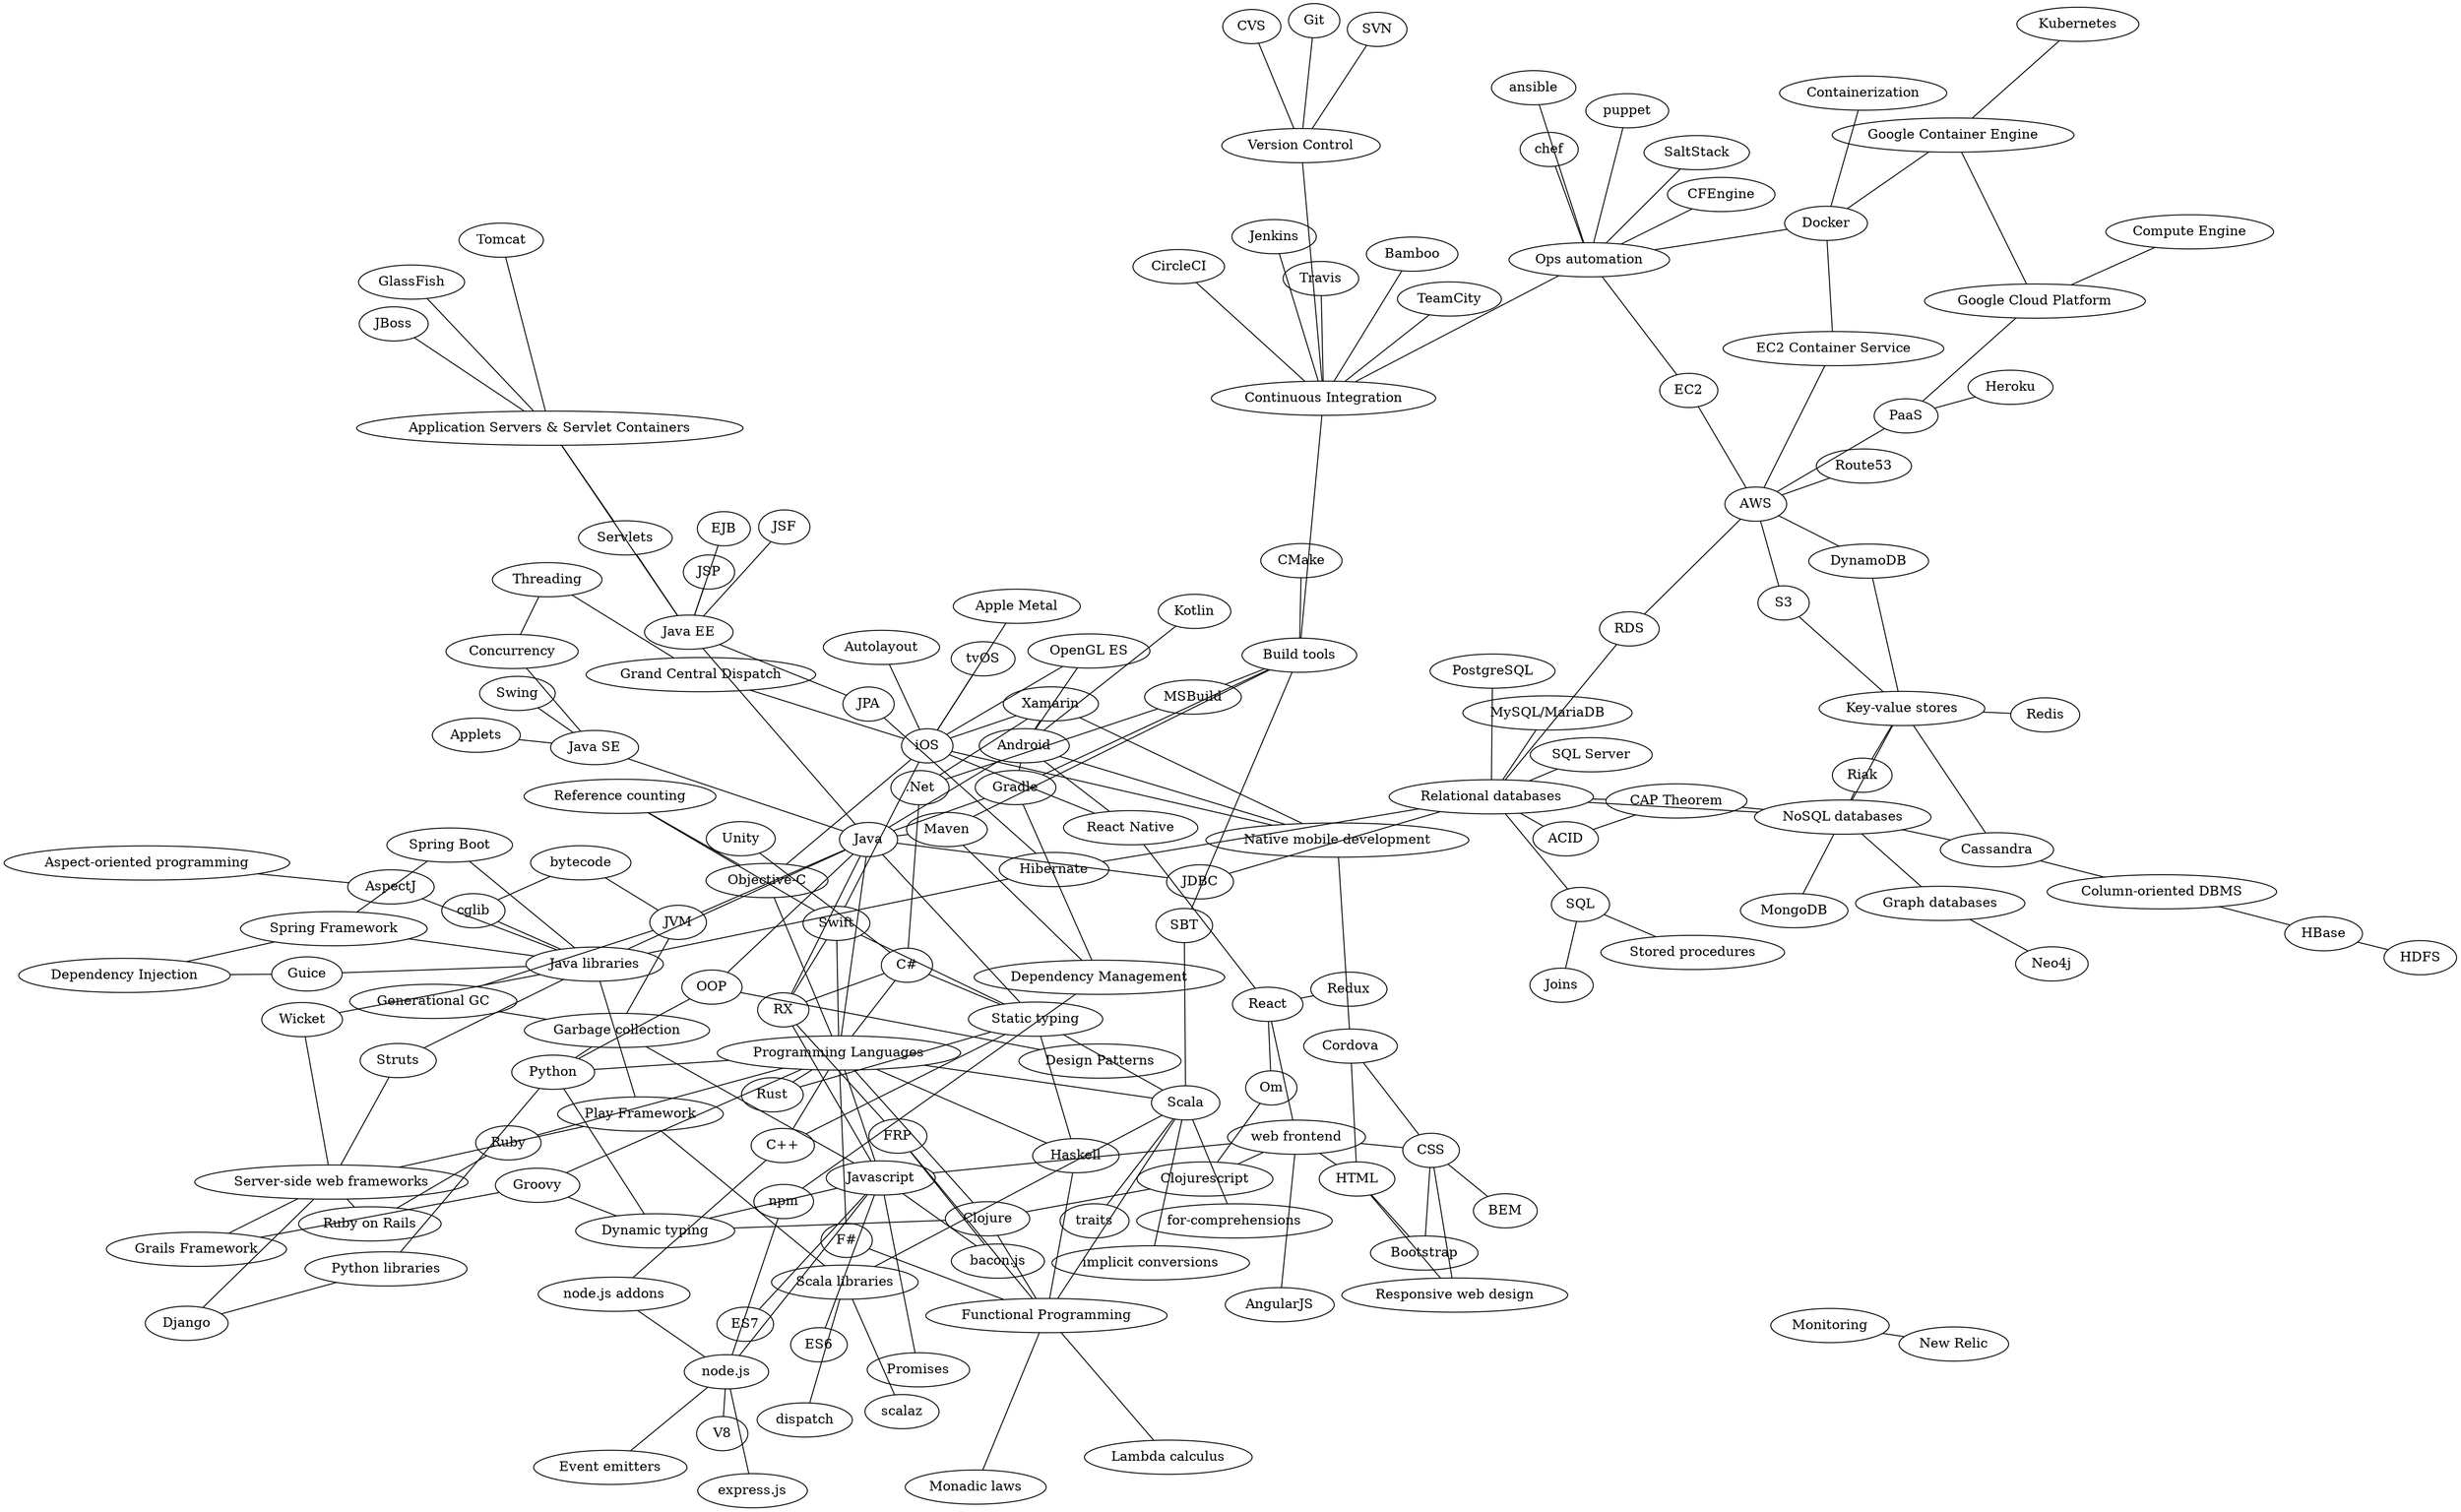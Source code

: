 graph software_concepts {
  layout="fdp";
  Java -- JVM -- bytecode
  Java -- OOP
  JVM -- "Garbage collection"
  "Garbage collection" -- "Generational GC" -- JVM

  Java -- "Java libraries"

  "Java libraries" -- Hibernate -- "Relational databases"
  Java -- JDBC -- "Relational databases"

  "Programming Languages" -- Java
  "Programming Languages" -- Scala -- "Scala libraries"
  "Programming Languages" -- Python -- "Python libraries"
  "Programming Languages" -- Javascript
  "Programming Languages" -- "C++"
  "Programming Languages" -- "Objective-C"
  "Programming Languages" -- Swift
  "Programming Languages" -- Haskell
  "Programming Languages" -- Clojure
  "Programming Languages" -- "C#"
  "Programming Languages" -- "F#"
  "Programming Languages" -- "Ruby"
  "Programming Languages" -- Rust
  "Programming Languages" -- Groovy

  "Dependency Management" -- Maven
  "Dependency Management" -- Gradle
  "Dependency Management" -- npm

  "Dependency Injection" -- "Spring Framework" -- "Java libraries"
  "Dependency Injection" -- "Guice" -- "Java libraries"

  "Java libraries" -- "Spring Boot" -- "Spring Framework"
  "Java libraries" -- "AspectJ" -- "Aspect-oriented programming"
  "Java libraries" -- cglib -- bytecode

  "Continuous Integration" -- Jenkins
  "Continuous Integration" -- Travis
  "Continuous Integration" -- CircleCI
  "Continuous Integration" -- TeamCity
  "Continuous Integration" -- Bamboo

  "Build tools" -- Maven
  "Build tools" -- Gradle
  "Build tools" -- "Continuous Integration"
  "Build tools" -- CMake
  "Build tools" -- MSBuild -- ".Net"
  "Build tools" -- SBT -- Scala

  "C#" -- ".Net"

  "Ops automation" -- ansible
  "Ops automation" -- chef
  "Ops automation" -- puppet
  "Ops automation" -- SaltStack
  "Ops automation" -- CFEngine
  "Ops automation" -- "Continuous Integration"

  "Ops automation" -- Docker
  Containerization -- Docker

  "Version Control" -- "Continuous Integration"
  "Version Control" -- Git
  "Version Control" -- SVN
  "Version Control" -- CVS

  "Monitoring" -- "New Relic"

  PaaS -- AWS
  PaaS -- Heroku
  PaaS -- "Google Cloud Platform"

  "Google Cloud Platform" -- "Compute Engine"
  "Google Cloud Platform" -- "Google Container Engine" -- Docker
  "Google Container Engine" -- Kubernetes

  AWS -- S3
  AWS -- DynamoDB -- "Key-value stores"
  AWS -- RDS -- "Relational databases"
  AWS -- EC2 -- "Ops automation"
  AWS -- "EC2 Container Service" -- Docker
  AWS -- Route53


  npm -- "node.js"

  Gradle -- Java
  Gradle -- Android
  Java -- Android

  "Static typing" -- Java
  "Static typing" -- Scala
  "Static typing" -- "C++"
  "Static typing" -- Swift
  "Static typing" -- Haskell
  "Static typing" -- "C#"
  "Static typing" -- Rust

  "Dynamic typing" -- Python
  "Dynamic typing" -- Javascript
  "Dynamic typing" -- Clojure
  "Dynamic typing" -- Groovy

  Java -- "Java EE" -- "Application Servers & Servlet Containers"
  "Application Servers & Servlet Containers" -- Tomcat
  "Application Servers & Servlet Containers" -- JBoss
  "Application Servers & Servlet Containers" -- GlassFish
  "Application Servers & Servlet Containers" -- Servlets

  "Java EE" -- JPA -- Hibernate
  "Java EE" -- EJB
  "Java EE" -- JSP
  "Java EE" -- Servlets
  "Java EE" -- JSF

  Java -- "Java SE"
  "Java SE" -- Applets
  "Java SE" -- Swing
  "Java SE" -- Concurrency -- Threading

  Swift -- iOS
  "Objective-C" -- iOS

  Android -- Kotlin

  Maven -- Java

  OOP -- "Design Patterns"

  Python -- OOP
  Python -- "Garbage collection"

  Scala -- "Functional Programming"
  Scala -- traits
  Scala -- "implicit conversions"
  Scala -- "for-comprehensions"
  "F#" -- "Functional Programming"

  Swift -- "Reference counting" -- "Objective-C"

  Haskell -- "Functional Programming"
  Clojure -- "Functional Programming"

  Clojure -- Clojurescript

  Clojurescript -- "web frontend"
  Clojurescript -- Om -- React

  "Functional Programming" -- "Lambda calculus"
  "Functional Programming" -- "Monadic laws"

  Javascript -- "node.js"
  Javascript -- "web frontend"
  Javascript -- ES6
  Javascript -- ES7
  Javascript -- Promises
  Javascript -- "Garbage collection"

  "web frontend" -- AngularJS
  "web frontend" -- React -- Redux

  "web frontend" -- HTML
  "web frontend" -- CSS -- BEM

  React -- "React Native" -- iOS
  "React Native" -- Android

  CSS -- Bootstrap
  HTML -- Bootstrap

  CSS -- "Responsive web design"
  HTML -- "Responsive web design"

  "node.js" -- V8
  "node.js" -- "Event emitters"
  "node.js" -- "node.js addons" -- "C++"

  "node.js" -- "express.js"

  "Relational databases" -- "NoSQL databases"

  SQL -- "Relational databases" -- PostgreSQL
  "Relational databases" -- "MySQL/MariaDB"
  "Relational databases" -- "SQL Server"

  "Key-value stores" -- Riak
  "Key-value stores" -- Redis
  "Key-value stores" -- Cassandra -- "Column-oriented DBMS"
  "Column-oriented DBMS" -- HBase -- HDFS
  "Key-value stores" -- S3

  SQL -- Joins
  SQL -- "Stored procedures"

  "Relational databases" -- ACID

  "NoSQL databases" -- MongoDB
  "NoSQL databases" -- Riak
  "NoSQL databases" -- Cassandra

  "NoSQL databases" -- "Key-value stores"
  "NoSQL databases" -- "Graph databases" -- Neo4j

  "NoSQL databases" -- "CAP Theorem" -- "Relational databases"
  "CAP Theorem" -- ACID

  FRP -- "Functional Programming"
  FRP -- "bacon.js" -- Javascript
  FRP -- RX -- Javascript
  RX -- Java
  RX -- Swift
  RX -- "C#"

  "C#" -- Unity

  "Server-side web frameworks" -- "Ruby on Rails"
  "Server-side web frameworks" -- Django
  "Server-side web frameworks" -- Wicket
  "Server-side web frameworks" -- Struts
  "Server-side web frameworks" -- "Play Framework"
  "Server-side web frameworks" -- "Grails Framework" -- Groovy

  Ruby -- "Ruby on Rails"
  "Python libraries" -- Django
  "Java libraries" -- Wicket
  "Java libraries" -- Struts
  "Java libraries" -- "Play Framework"
  "Scala libraries" -- "Play Framework"
  "Scala libraries" -- scalaz
  "Scala libraries" -- dispatch

  "Native mobile development" -- iOS
  "Native mobile development" -- Android
  "Native mobile development" -- Cordova
  "Native mobile development" -- Xamarin

  Xamarin -- Android
  Xamarin -- iOS
  Xamarin -- ".Net"

  Cordova -- HTML
  Cordova -- CSS

  iOS -- Autolayout
  iOS -- "Grand Central Dispatch" -- Threading

  iOS -- "OpenGL ES"
  Android -- "OpenGL ES"

  iOS -- "Apple Metal"
  iOS -- tvOS

}
